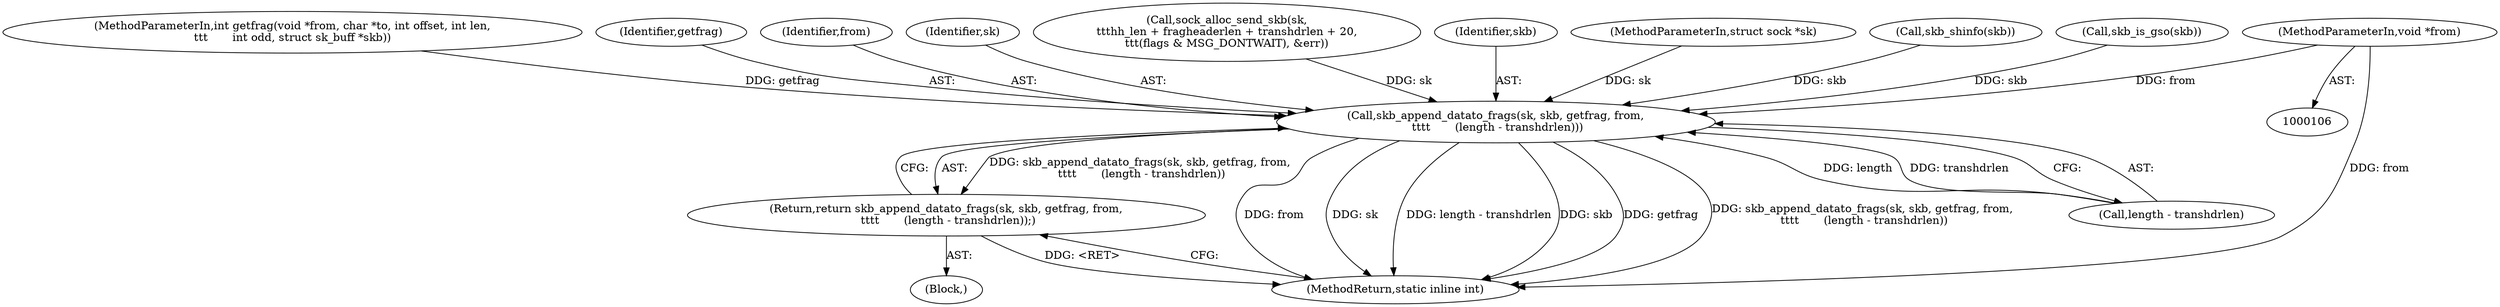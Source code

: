 digraph "0_linux_e93b7d748be887cd7639b113ba7d7ef792a7efb9@pointer" {
"1000110" [label="(MethodParameterIn,void *from)"];
"1000204" [label="(Call,skb_append_datato_frags(sk, skb, getfrag, from,\n \t\t\t\t       (length - transhdrlen)))"];
"1000203" [label="(Return,return skb_append_datato_frags(sk, skb, getfrag, from,\n \t\t\t\t       (length - transhdrlen));)"];
"1000109" [label="(MethodParameterIn,int getfrag(void *from, char *to, int offset, int len,\n\t\t\t       int odd, struct sk_buff *skb))"];
"1000110" [label="(MethodParameterIn,void *from)"];
"1000203" [label="(Return,return skb_append_datato_frags(sk, skb, getfrag, from,\n \t\t\t\t       (length - transhdrlen));)"];
"1000207" [label="(Identifier,getfrag)"];
"1000208" [label="(Identifier,from)"];
"1000117" [label="(Block,)"];
"1000205" [label="(Identifier,sk)"];
"1000130" [label="(Call,sock_alloc_send_skb(sk,\n\t\t\thh_len + fragheaderlen + transhdrlen + 20,\n\t\t\t(flags & MSG_DONTWAIT), &err))"];
"1000212" [label="(MethodReturn,static inline int)"];
"1000204" [label="(Call,skb_append_datato_frags(sk, skb, getfrag, from,\n \t\t\t\t       (length - transhdrlen)))"];
"1000206" [label="(Identifier,skb)"];
"1000107" [label="(MethodParameterIn,struct sock *sk)"];
"1000198" [label="(Call,skb_shinfo(skb))"];
"1000209" [label="(Call,length - transhdrlen)"];
"1000179" [label="(Call,skb_is_gso(skb))"];
"1000110" -> "1000106"  [label="AST: "];
"1000110" -> "1000212"  [label="DDG: from"];
"1000110" -> "1000204"  [label="DDG: from"];
"1000204" -> "1000203"  [label="AST: "];
"1000204" -> "1000209"  [label="CFG: "];
"1000205" -> "1000204"  [label="AST: "];
"1000206" -> "1000204"  [label="AST: "];
"1000207" -> "1000204"  [label="AST: "];
"1000208" -> "1000204"  [label="AST: "];
"1000209" -> "1000204"  [label="AST: "];
"1000203" -> "1000204"  [label="CFG: "];
"1000204" -> "1000212"  [label="DDG: from"];
"1000204" -> "1000212"  [label="DDG: sk"];
"1000204" -> "1000212"  [label="DDG: length - transhdrlen"];
"1000204" -> "1000212"  [label="DDG: skb"];
"1000204" -> "1000212"  [label="DDG: getfrag"];
"1000204" -> "1000212"  [label="DDG: skb_append_datato_frags(sk, skb, getfrag, from,\n \t\t\t\t       (length - transhdrlen))"];
"1000204" -> "1000203"  [label="DDG: skb_append_datato_frags(sk, skb, getfrag, from,\n \t\t\t\t       (length - transhdrlen))"];
"1000130" -> "1000204"  [label="DDG: sk"];
"1000107" -> "1000204"  [label="DDG: sk"];
"1000179" -> "1000204"  [label="DDG: skb"];
"1000198" -> "1000204"  [label="DDG: skb"];
"1000109" -> "1000204"  [label="DDG: getfrag"];
"1000209" -> "1000204"  [label="DDG: length"];
"1000209" -> "1000204"  [label="DDG: transhdrlen"];
"1000203" -> "1000117"  [label="AST: "];
"1000212" -> "1000203"  [label="CFG: "];
"1000203" -> "1000212"  [label="DDG: <RET>"];
}

